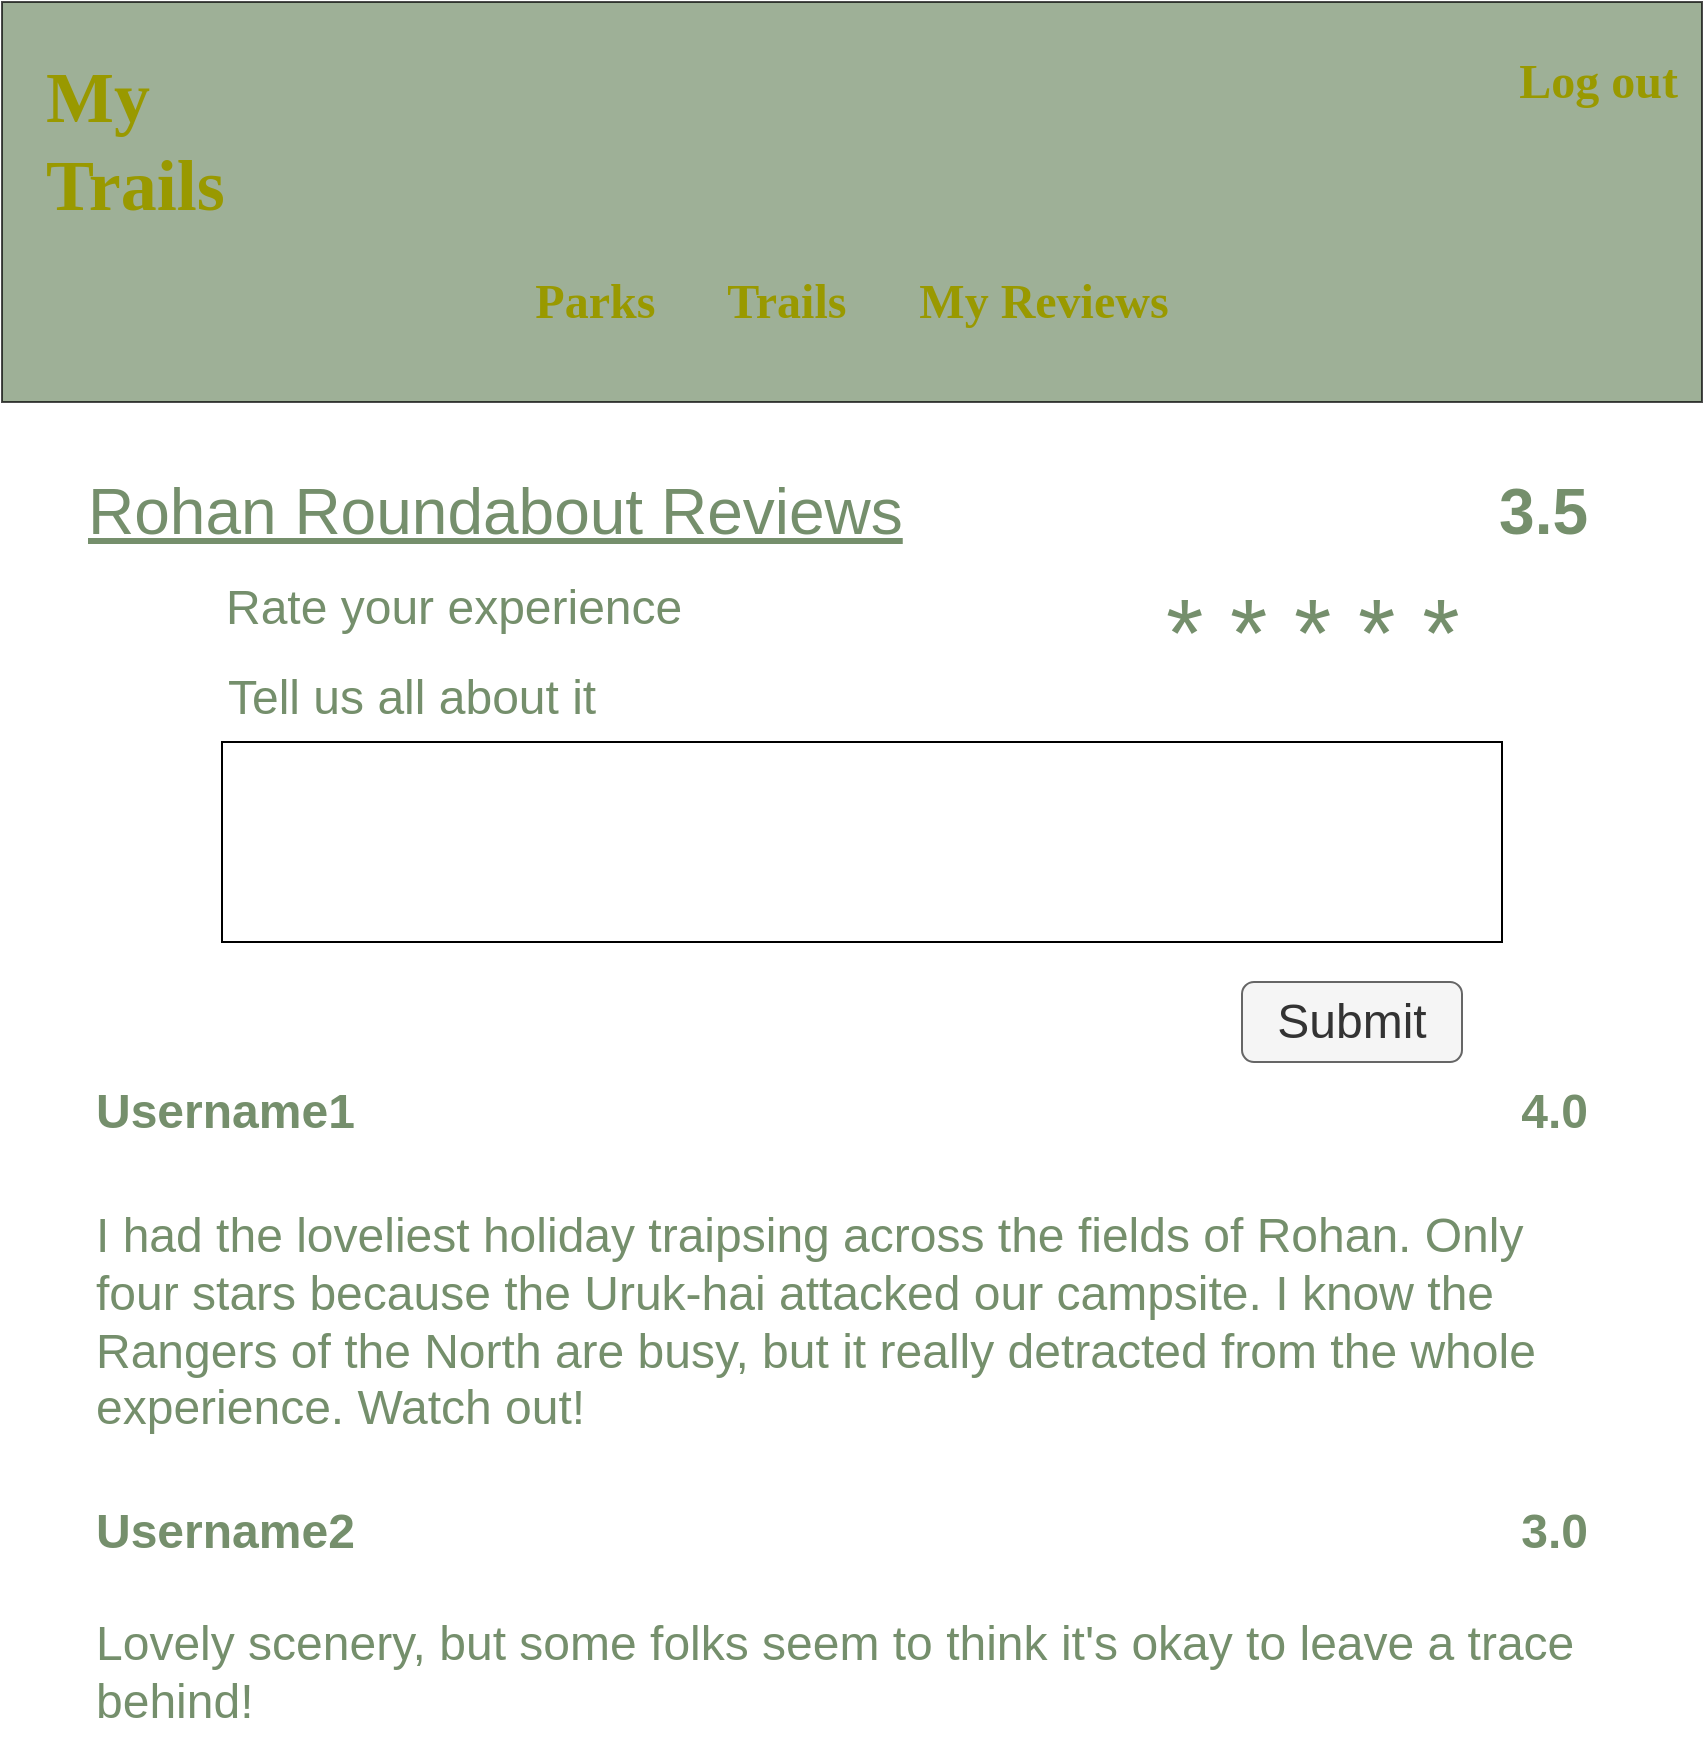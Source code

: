 <mxfile>
    <diagram id="vAeUh7GE5oxJhPm7hiSd" name="Page-1">
        <mxGraphModel dx="1384" dy="1028" grid="1" gridSize="10" guides="1" tooltips="1" connect="1" arrows="1" fold="1" page="1" pageScale="1" pageWidth="850" pageHeight="1100" background="none" math="0" shadow="0">
            <root>
                <mxCell id="0"/>
                <mxCell id="1" parent="0"/>
                <mxCell id="2" value="" style="whiteSpace=wrap;html=1;fillColor=#758F6C;movable=0;resizable=0;rotatable=0;deletable=0;editable=0;connectable=0;opacity=70;" parent="1" vertex="1">
                    <mxGeometry width="850" height="200" as="geometry"/>
                </mxCell>
                <mxCell id="3" value="&lt;font face=&quot;Verdana&quot; style=&quot;font-size: 36px;&quot;&gt;My&lt;br&gt;Trails&lt;/font&gt;" style="text;strokeColor=none;align=left;fillColor=none;html=1;verticalAlign=middle;whiteSpace=wrap;rounded=0;fontColor=#999900;fontStyle=1;labelBorderColor=none;" parent="1" vertex="1">
                    <mxGeometry x="20" y="20" width="210" height="100" as="geometry"/>
                </mxCell>
                <mxCell id="6" value="&lt;div style=&quot;&quot;&gt;&lt;font face=&quot;Verdana&quot;&gt;&lt;span style=&quot;font-size: 24px;&quot;&gt;Log out&lt;/span&gt;&lt;/font&gt;&lt;/div&gt;" style="text;strokeColor=none;align=right;fillColor=none;html=1;verticalAlign=middle;whiteSpace=wrap;rounded=0;fontColor=#999900;fontStyle=1;labelBorderColor=none;" parent="1" vertex="1">
                    <mxGeometry x="690" y="10" width="150" height="60" as="geometry"/>
                </mxCell>
                <mxCell id="56" value="&lt;font style=&quot;font-size: 32px;&quot; color=&quot;#758f6c&quot;&gt;3.5&lt;/font&gt;" style="text;strokeColor=none;align=right;fillColor=none;html=1;verticalAlign=middle;whiteSpace=wrap;rounded=0;fontColor=#B3B300;fontStyle=1;spacingRight=5;" parent="1" vertex="1">
                    <mxGeometry x="730" y="215" width="70" height="80" as="geometry"/>
                </mxCell>
                <mxCell id="58" value="" style="shape=table;startSize=0;container=1;collapsible=0;childLayout=tableLayout;strokeColor=none;fillColor=none;" parent="1" vertex="1">
                    <mxGeometry x="40" y="520" width="760" height="350" as="geometry"/>
                </mxCell>
                <mxCell id="59" value="" style="shape=tableRow;horizontal=0;startSize=0;swimlaneHead=0;swimlaneBody=0;top=0;left=0;bottom=0;right=0;collapsible=0;dropTarget=0;fillColor=none;points=[[0,0.5],[1,0.5]];portConstraint=eastwest;" parent="58" vertex="1">
                    <mxGeometry width="760" height="70" as="geometry"/>
                </mxCell>
                <mxCell id="60" value="&lt;font style=&quot;font-size: 24px;&quot;&gt;Username1&lt;/font&gt;" style="shape=partialRectangle;html=1;whiteSpace=wrap;connectable=0;overflow=hidden;fillColor=none;top=0;left=0;bottom=0;right=0;pointerEvents=1;fontSize=11;align=left;fontStyle=1;spacingLeft=5;fontColor=#758F6C;" parent="59" vertex="1">
                    <mxGeometry width="380" height="70" as="geometry">
                        <mxRectangle width="380" height="70" as="alternateBounds"/>
                    </mxGeometry>
                </mxCell>
                <mxCell id="61" value="4.0" style="shape=partialRectangle;html=1;whiteSpace=wrap;connectable=0;overflow=hidden;fillColor=none;top=0;left=0;bottom=0;right=0;pointerEvents=1;fontSize=24;align=right;fontStyle=1;spacingRight=5;fontColor=#758F6C;" parent="59" vertex="1">
                    <mxGeometry x="380" width="380" height="70" as="geometry">
                        <mxRectangle width="380" height="70" as="alternateBounds"/>
                    </mxGeometry>
                </mxCell>
                <mxCell id="62" value="" style="shape=tableRow;horizontal=0;startSize=0;swimlaneHead=0;swimlaneBody=0;top=0;left=0;bottom=0;right=0;collapsible=0;dropTarget=0;fillColor=none;points=[[0,0.5],[1,0.5]];portConstraint=eastwest;" parent="58" vertex="1">
                    <mxGeometry y="70" width="760" height="140" as="geometry"/>
                </mxCell>
                <mxCell id="63" value="&lt;font style=&quot;font-size: 24px;&quot;&gt;I had the loveliest holiday traipsing across the fields of Rohan. Only four stars because the Uruk-hai attacked our campsite. I know the Rangers of the North are busy, but it really detracted from the whole experience. Watch out!&lt;/font&gt;" style="shape=partialRectangle;html=1;whiteSpace=wrap;connectable=0;overflow=hidden;fillColor=none;top=0;left=0;bottom=0;right=0;pointerEvents=1;rowspan=1;colspan=2;align=left;spacingLeft=5;fontColor=#758F6C;" parent="62" vertex="1">
                    <mxGeometry width="760" height="140" as="geometry">
                        <mxRectangle width="380" height="140" as="alternateBounds"/>
                    </mxGeometry>
                </mxCell>
                <mxCell id="64" value="" style="shape=partialRectangle;html=1;whiteSpace=wrap;connectable=0;overflow=hidden;fillColor=none;top=0;left=0;bottom=0;right=0;pointerEvents=1;" parent="62" vertex="1" visible="0">
                    <mxGeometry x="380" width="380" height="140" as="geometry">
                        <mxRectangle width="380" height="140" as="alternateBounds"/>
                    </mxGeometry>
                </mxCell>
                <mxCell id="65" value="" style="shape=tableRow;horizontal=0;startSize=0;swimlaneHead=0;swimlaneBody=0;top=0;left=0;bottom=0;right=0;collapsible=0;dropTarget=0;fillColor=none;points=[[0,0.5],[1,0.5]];portConstraint=eastwest;align=left;fontStyle=1" parent="58" vertex="1">
                    <mxGeometry y="210" width="760" height="70" as="geometry"/>
                </mxCell>
                <mxCell id="66" value="Username2" style="shape=partialRectangle;html=1;whiteSpace=wrap;connectable=0;overflow=hidden;fillColor=none;top=0;left=0;bottom=0;right=0;pointerEvents=1;fontSize=24;align=left;fontStyle=1;spacingLeft=5;fontColor=#758F6C;" parent="65" vertex="1">
                    <mxGeometry width="380" height="70" as="geometry">
                        <mxRectangle width="380" height="70" as="alternateBounds"/>
                    </mxGeometry>
                </mxCell>
                <mxCell id="67" value="3.0" style="shape=partialRectangle;html=1;whiteSpace=wrap;connectable=0;overflow=hidden;fillColor=none;top=0;left=0;bottom=0;right=0;pointerEvents=1;fontSize=24;fontStyle=1;align=right;spacingRight=5;fontColor=#758F6C;" parent="65" vertex="1">
                    <mxGeometry x="380" width="380" height="70" as="geometry">
                        <mxRectangle width="380" height="70" as="alternateBounds"/>
                    </mxGeometry>
                </mxCell>
                <mxCell id="68" value="" style="shape=tableRow;horizontal=0;startSize=0;swimlaneHead=0;swimlaneBody=0;top=0;left=0;bottom=0;right=0;collapsible=0;dropTarget=0;fillColor=none;points=[[0,0.5],[1,0.5]];portConstraint=eastwest;" parent="58" vertex="1">
                    <mxGeometry y="280" width="760" height="70" as="geometry"/>
                </mxCell>
                <mxCell id="69" value="Lovely scenery, but some folks seem to think it's okay to leave a trace behind!" style="shape=partialRectangle;html=1;whiteSpace=wrap;connectable=0;overflow=hidden;fillColor=none;top=0;left=0;bottom=0;right=0;pointerEvents=1;rowspan=1;colspan=2;fontSize=24;align=left;spacingLeft=5;fontColor=#758F6C;" parent="68" vertex="1">
                    <mxGeometry width="760" height="70" as="geometry">
                        <mxRectangle width="380" height="70" as="alternateBounds"/>
                    </mxGeometry>
                </mxCell>
                <mxCell id="70" value="" style="shape=partialRectangle;html=1;whiteSpace=wrap;connectable=0;overflow=hidden;fillColor=none;top=0;left=0;bottom=0;right=0;pointerEvents=1;" parent="68" vertex="1" visible="0">
                    <mxGeometry x="380" width="380" height="70" as="geometry">
                        <mxRectangle width="380" height="70" as="alternateBounds"/>
                    </mxGeometry>
                </mxCell>
                <mxCell id="71" value="&lt;font color=&quot;#758f6c&quot;&gt;&lt;span style=&quot;font-size: 32px;&quot;&gt;&lt;u&gt;Rohan Roundabout Reviews&lt;/u&gt;&lt;/span&gt;&lt;/font&gt;" style="text;strokeColor=none;align=left;fillColor=none;html=1;verticalAlign=middle;whiteSpace=wrap;rounded=0;fontColor=#B3B300;" parent="1" vertex="1">
                    <mxGeometry x="40.5" y="230" width="429.5" height="50" as="geometry"/>
                </mxCell>
                <mxCell id="72" value="&lt;div style=&quot;&quot;&gt;&lt;font face=&quot;Verdana&quot;&gt;&lt;span style=&quot;font-size: 24px;&quot;&gt;Parks&lt;span style=&quot;white-space: pre;&quot;&gt;&#9;&lt;/span&gt;Trails&amp;nbsp;&lt;span style=&quot;white-space: pre;&quot;&gt;&#9;&lt;/span&gt;My Reviews&lt;/span&gt;&lt;/font&gt;&lt;/div&gt;" style="text;strokeColor=none;align=center;fillColor=none;html=1;verticalAlign=middle;whiteSpace=wrap;rounded=0;fontColor=#999900;fontStyle=1;labelBorderColor=none;strokeOpacity=100;" parent="1" vertex="1">
                    <mxGeometry x="194" y="120" width="462" height="60" as="geometry"/>
                </mxCell>
                <mxCell id="80" value="Tell us all about it" style="text;strokeColor=none;align=left;fillColor=none;html=1;verticalAlign=middle;whiteSpace=wrap;rounded=0;fontSize=24;fontColor=#758F6C;" vertex="1" parent="1">
                    <mxGeometry x="110.5" y="325" width="430" height="45" as="geometry"/>
                </mxCell>
                <mxCell id="81" value="" style="whiteSpace=wrap;html=1;fontSize=24;fontColor=#758F6C;" vertex="1" parent="1">
                    <mxGeometry x="110" y="370" width="640" height="100" as="geometry"/>
                </mxCell>
                <mxCell id="82" value="Rate your experience" style="text;strokeColor=none;align=left;fillColor=none;html=1;verticalAlign=middle;whiteSpace=wrap;rounded=0;fontSize=24;fontColor=#758F6C;" vertex="1" parent="1">
                    <mxGeometry x="110" y="280" width="330" height="45" as="geometry"/>
                </mxCell>
                <mxCell id="84" value="&lt;font style=&quot;font-size: 48px;&quot;&gt;* * * * *&lt;/font&gt;" style="text;strokeColor=none;align=left;fillColor=none;html=1;verticalAlign=middle;whiteSpace=wrap;rounded=0;fontSize=24;fontColor=#758F6C;" vertex="1" parent="1">
                    <mxGeometry x="580" y="295" width="170" height="40" as="geometry"/>
                </mxCell>
                <mxCell id="85" value="Submit" style="text;strokeColor=#666666;align=center;fillColor=#f5f5f5;html=1;verticalAlign=middle;whiteSpace=wrap;rounded=1;fontSize=24;fontColor=#333333;" vertex="1" parent="1">
                    <mxGeometry x="620" y="490" width="110" height="40" as="geometry"/>
                </mxCell>
            </root>
        </mxGraphModel>
    </diagram>
</mxfile>